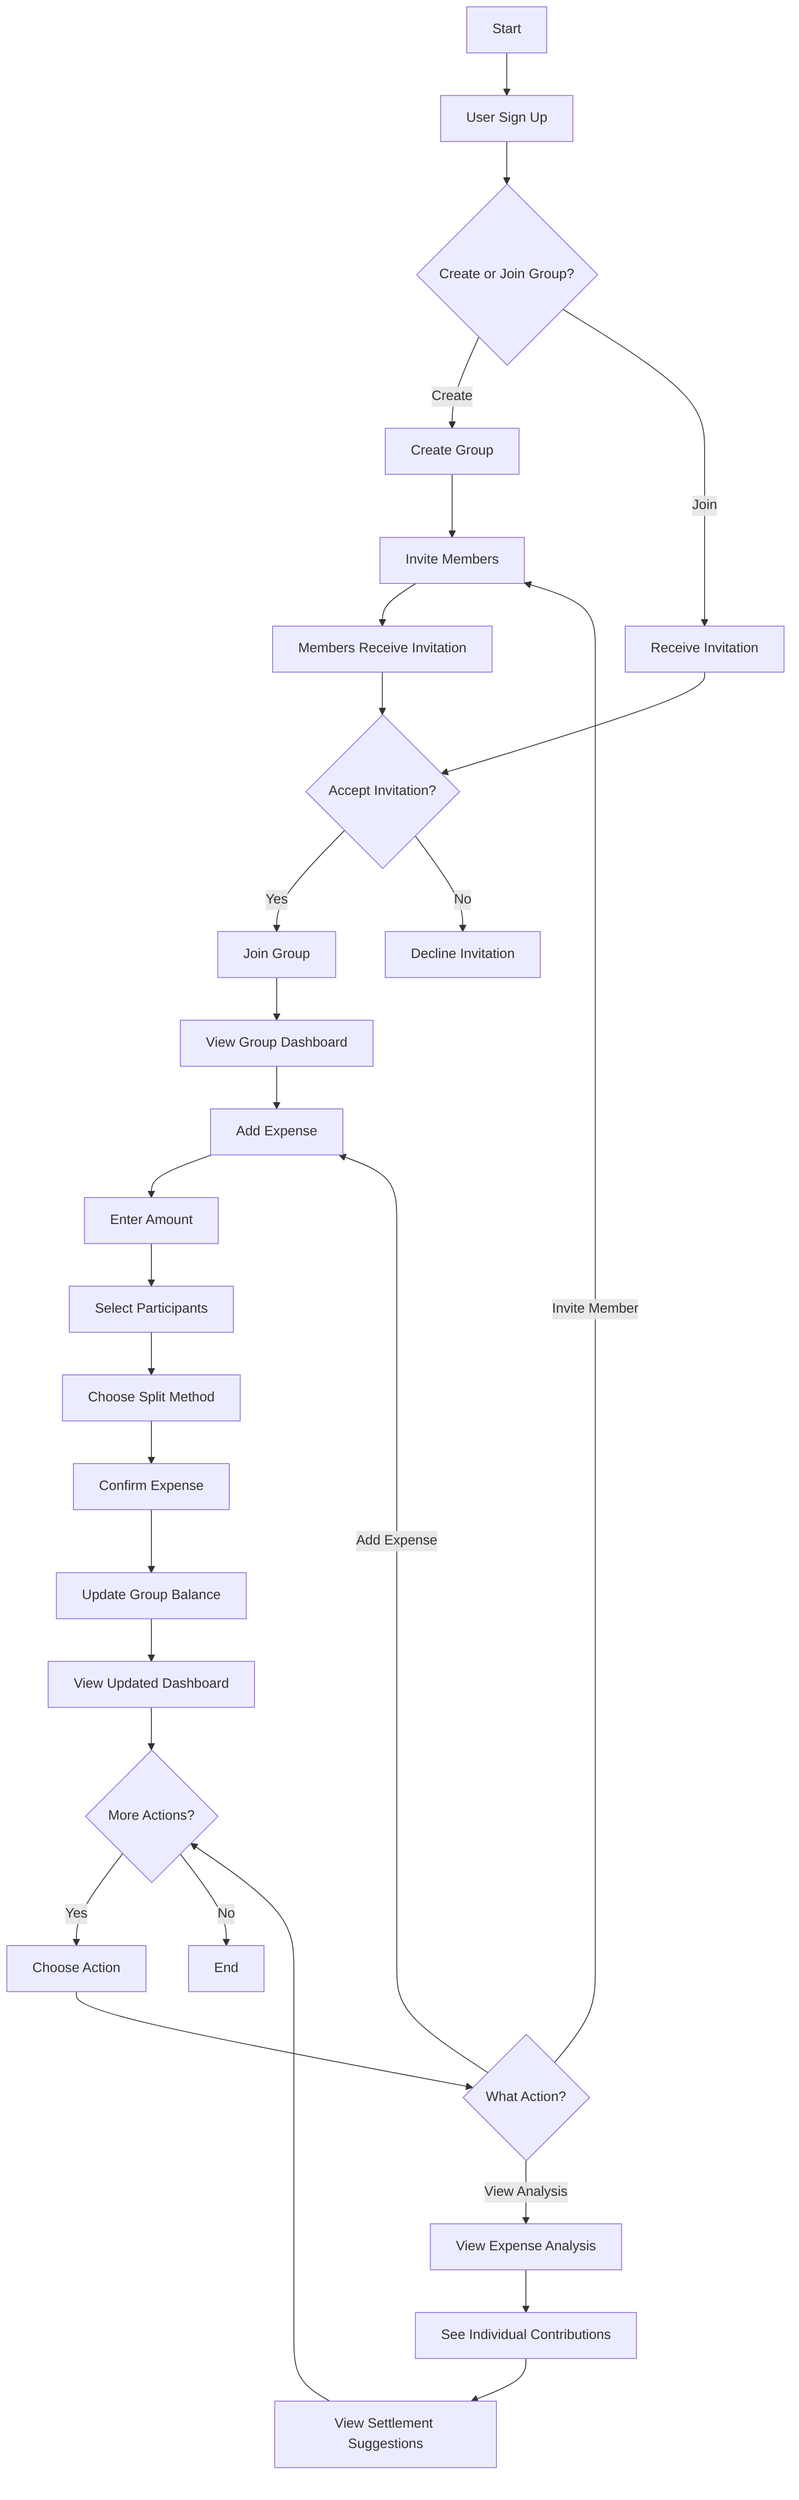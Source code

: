 graph TD
    A[Start] --> B[User Sign Up]
    B --> C{Create or Join Group?}
    C -->|Create| D[Create Group]
    C -->|Join| E[Receive Invitation]
    D --> F[Invite Members]
    F --> G[Members Receive Invitation]
    G --> H{Accept Invitation?}
    H -->|Yes| I[Join Group]
    H -->|No| J[Decline Invitation]
    E --> H
    I --> K[View Group Dashboard]
    K --> L[Add Expense]
    L --> M[Enter Amount]
    M --> N[Select Participants]
    N --> O[Choose Split Method]
    O --> P[Confirm Expense]
    P --> Q[Update Group Balance]
    Q --> R[View Updated Dashboard]
    R --> S{More Actions?}
    S -->|Yes| T[Choose Action]
    T --> U{What Action?}
    U -->|Add Expense| L
    U -->|Invite Member| F
    U -->|View Analysis| V[View Expense Analysis]
    V --> W[See Individual Contributions]
    W --> X[View Settlement Suggestions]
    X --> S
    S -->|No| Y[End]